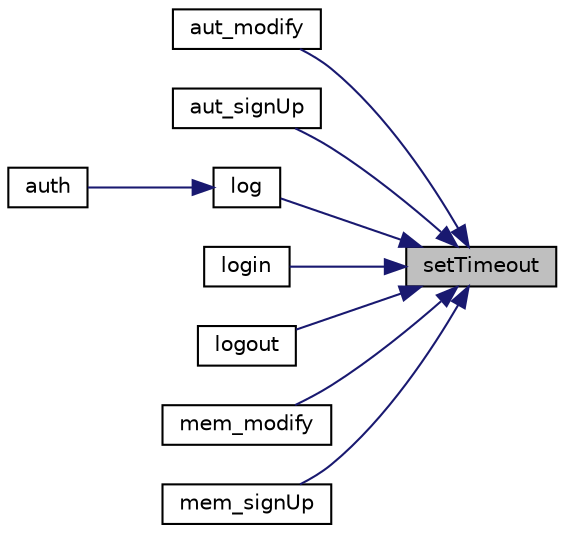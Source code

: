 digraph "setTimeout"
{
 // LATEX_PDF_SIZE
  edge [fontname="Helvetica",fontsize="10",labelfontname="Helvetica",labelfontsize="10"];
  node [fontname="Helvetica",fontsize="10",shape=record];
  rankdir="RL";
  Node1 [label="setTimeout",height=0.2,width=0.4,color="black", fillcolor="grey75", style="filled", fontcolor="black",tooltip="Part of call the user information."];
  Node1 -> Node2 [dir="back",color="midnightblue",fontsize="10",style="solid",fontname="Helvetica"];
  Node2 [label="aut_modify",height=0.2,width=0.4,color="black", fillcolor="white", style="filled",URL="$account__doxygen_8c.html#a02b7de3672e5444c750ec6514cf46b64",tooltip=": function for administrator users to modify their information"];
  Node1 -> Node3 [dir="back",color="midnightblue",fontsize="10",style="solid",fontname="Helvetica"];
  Node3 [label="aut_signUp",height=0.2,width=0.4,color="black", fillcolor="white", style="filled",URL="$account__doxygen_8c.html#a81d4888a726f78bbfca447a92ef07c76",tooltip=": receive administrator user's input and permit to sign up on site"];
  Node1 -> Node4 [dir="back",color="midnightblue",fontsize="10",style="solid",fontname="Helvetica"];
  Node4 [label="log",height=0.2,width=0.4,color="black", fillcolor="white", style="filled",URL="$account__doxygen_8c.html#ad9bf319908ad9cc741a7719cd978f609",tooltip=": check user's sign-in state to block using other functions if he's not in sign-in state"];
  Node4 -> Node5 [dir="back",color="midnightblue",fontsize="10",style="solid",fontname="Helvetica"];
  Node5 [label="auth",height=0.2,width=0.4,color="black", fillcolor="white", style="filled",URL="$account__doxygen_8c.html#a05c1b946e33de480386e2399620376a6",tooltip=": check the user is whether sign-in or not"];
  Node1 -> Node6 [dir="back",color="midnightblue",fontsize="10",style="solid",fontname="Helvetica"];
  Node6 [label="login",height=0.2,width=0.4,color="black", fillcolor="white", style="filled",URL="$account__doxygen_8c.html#ae57b549e595facf624ceca9ba37f2c14",tooltip=": check whether the user is valid to sign-in"];
  Node1 -> Node7 [dir="back",color="midnightblue",fontsize="10",style="solid",fontname="Helvetica"];
  Node7 [label="logout",height=0.2,width=0.4,color="black", fillcolor="white", style="filled",URL="$account__doxygen_8c.html#a5ac1c48041cdff0691b88eba8a23a86b",tooltip=": check user to sign-out"];
  Node1 -> Node8 [dir="back",color="midnightblue",fontsize="10",style="solid",fontname="Helvetica"];
  Node8 [label="mem_modify",height=0.2,width=0.4,color="black", fillcolor="white", style="filled",URL="$account__doxygen_8c.html#a25627251a3e82742cd370fcc78f16dc2",tooltip=": function for member users to modify their information"];
  Node1 -> Node9 [dir="back",color="midnightblue",fontsize="10",style="solid",fontname="Helvetica"];
  Node9 [label="mem_signUp",height=0.2,width=0.4,color="black", fillcolor="white", style="filled",URL="$account__doxygen_8c.html#adab94730bac3b69d7212c51d3fbf8f4a",tooltip=": receive member user's input and permit to sign up on site"];
}
